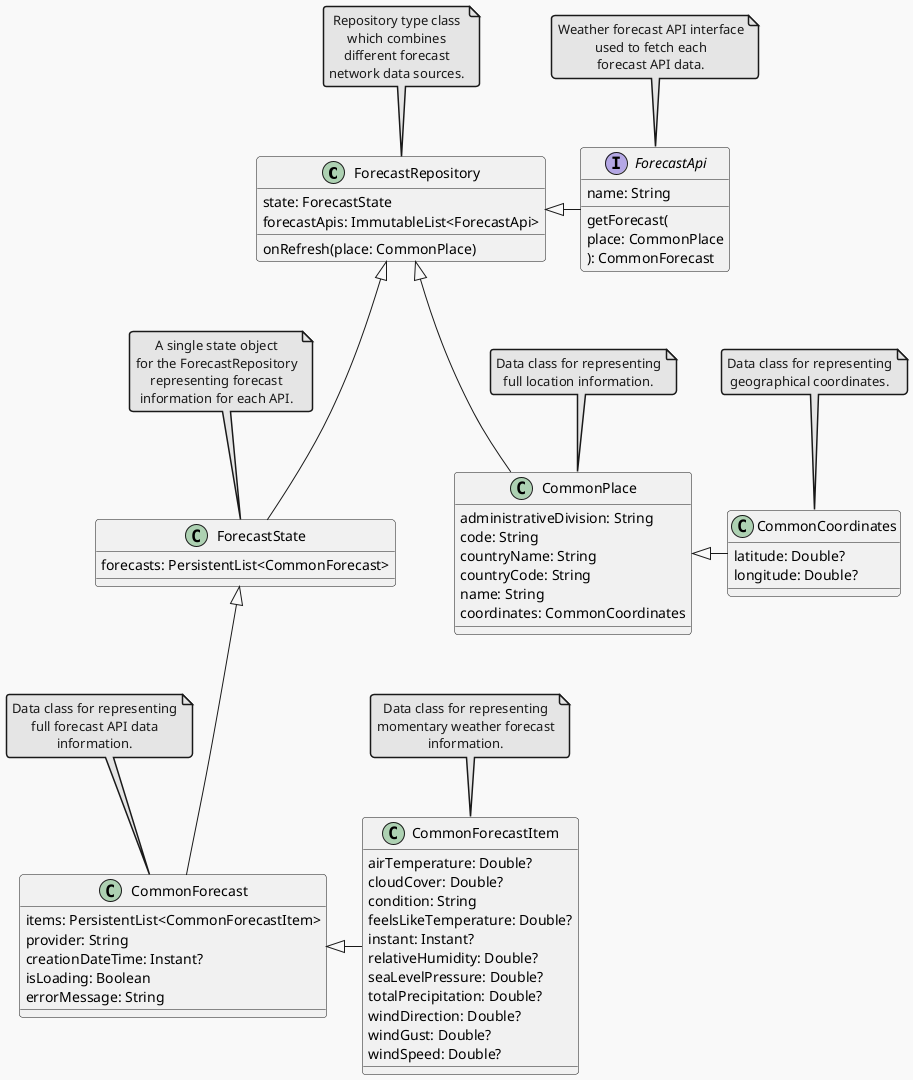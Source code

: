 ```plantuml
@startuml
!theme mars
skinparam noteTextAlignment center
class "ForecastRepository" {
    state: ForecastState
    forecastApis: ImmutableList<ForecastApi>
	onRefresh(place: CommonPlace)
}
class "ForecastState" {
    forecasts: PersistentList<CommonForecast>
}
class "CommonPlace" {
    administrativeDivision: String
	code: String
	countryName: String
	countryCode: String
	name: String
	coordinates: CommonCoordinates
}
class CommonForecast {
    items: PersistentList<CommonForecastItem>
	provider: String
	creationDateTime: Instant? 
	isLoading: Boolean
	errorMessage: String
}
class "CommonForecastItem" {
    airTemperature: Double? 
	cloudCover: Double? 
	condition: String
	feelsLikeTemperature: Double? 
	instant: Instant? 
	relativeHumidity: Double? 
	seaLevelPressure: Double? 
	totalPrecipitation: Double? 
	windDirection: Double? 
	windGust: Double? 
	windSpeed: Double? 
}
class "CommonCoordinates" {
    latitude: Double? 
	longitude: Double? 
}
interface "ForecastApi" {
    name: String
    getForecast(\nplace: CommonPlace\n): CommonForecast
}

note top of "ForecastRepository" : Repository type class\nwhich combines\ndifferent forecast\nnetwork data sources.
note top of "CommonCoordinates" : Data class for representing\ngeographical coordinates.
note top of "CommonPlace" : Data class for representing\nfull location information.
note top of "ForecastState" : A single state object\nfor the ForecastRepository\nrepresenting forecast\ninformation for each API.
note top of "CommonForecast" : Data class for representing\nfull forecast API data\ninformation.
note top of "CommonForecastItem" : Data class for representing\nmomentary weather forecast\ninformation.
note top of "ForecastApi" : Weather forecast API interface\nused to fetch each\nforecast API data.

"CommonPlace" <|--right- "CommonCoordinates"
"ForecastRepository" <|--right- ForecastApi
"ForecastState" <|--- CommonForecast
CommonForecast <|--right- "CommonForecastItem"

"ForecastRepository" <|--- "CommonPlace"
"ForecastRepository" <|--- "ForecastState"
@enduml
```
